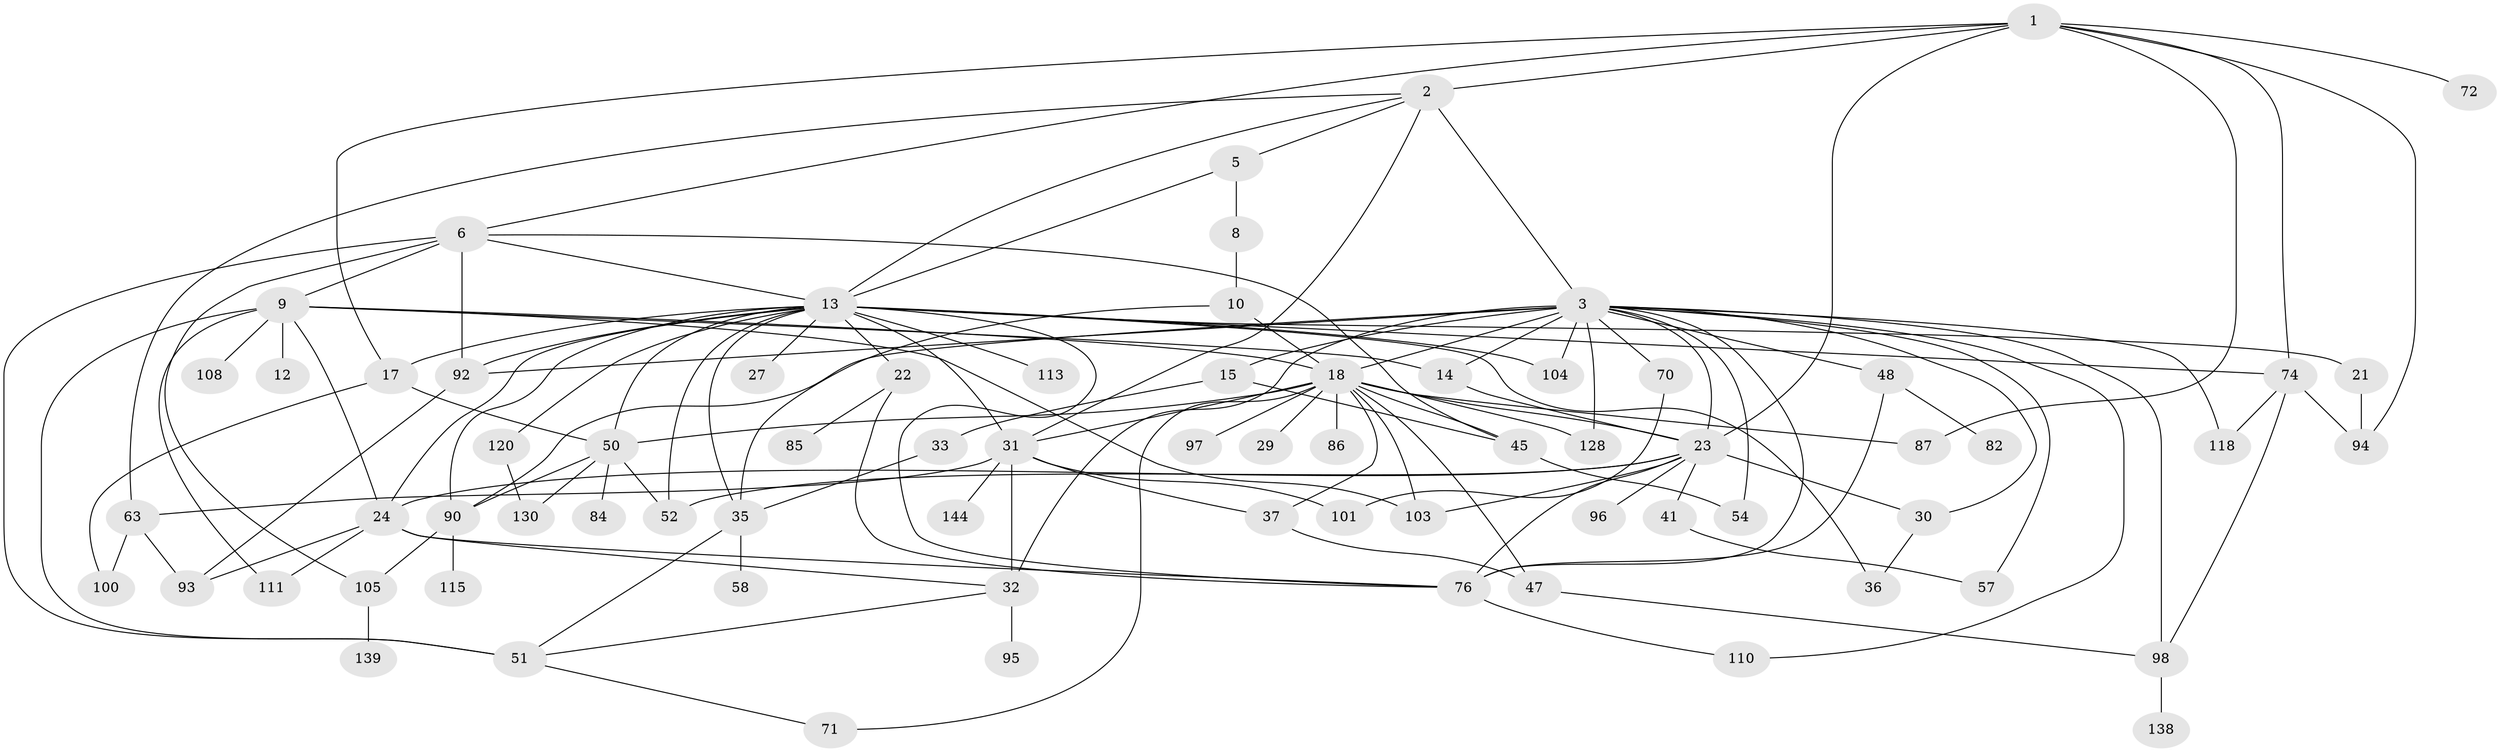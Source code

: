 // original degree distribution, {8: 0.0273972602739726, 6: 0.0273972602739726, 5: 0.0684931506849315, 3: 0.22602739726027396, 4: 0.1917808219178082, 2: 0.2602739726027397, 7: 0.0136986301369863, 1: 0.18493150684931506}
// Generated by graph-tools (version 1.1) at 2025/13/03/09/25 04:13:15]
// undirected, 73 vertices, 134 edges
graph export_dot {
graph [start="1"]
  node [color=gray90,style=filled];
  1;
  2;
  3 [super="+4+25+7+56"];
  5;
  6 [super="+83"];
  8;
  9 [super="+11"];
  10;
  12;
  13 [super="+16+38+19+53"];
  14;
  15;
  17;
  18 [super="+44+141+26"];
  21;
  22;
  23 [super="+49+62"];
  24 [super="+43+61"];
  27 [super="+69"];
  29;
  30 [super="+34+114"];
  31 [super="+77+119"];
  32 [super="+78"];
  33;
  35 [super="+42"];
  36;
  37;
  41 [super="+146"];
  45 [super="+64"];
  47 [super="+55"];
  48;
  50 [super="+68+60"];
  51 [super="+132+81+73"];
  52 [super="+88"];
  54 [super="+80"];
  57;
  58;
  63 [super="+67"];
  70;
  71;
  72;
  74 [super="+131"];
  76 [super="+145+140"];
  82;
  84;
  85;
  86;
  87 [super="+122"];
  90;
  92 [super="+125"];
  93;
  94 [super="+117"];
  95;
  96;
  97;
  98 [super="+135"];
  100;
  101;
  103;
  104;
  105 [super="+106"];
  108;
  110;
  111;
  113;
  115;
  118;
  120;
  128;
  130;
  138;
  139;
  144;
  1 -- 2;
  1 -- 6;
  1 -- 17;
  1 -- 72;
  1 -- 74;
  1 -- 87;
  1 -- 94;
  1 -- 23;
  2 -- 3 [weight=3];
  2 -- 5;
  2 -- 31;
  2 -- 63;
  2 -- 13;
  3 -- 32;
  3 -- 128;
  3 -- 14;
  3 -- 15 [weight=2];
  3 -- 48;
  3 -- 54 [weight=2];
  3 -- 30;
  3 -- 76;
  3 -- 110;
  3 -- 23;
  3 -- 98;
  3 -- 18 [weight=2];
  3 -- 70;
  3 -- 118;
  3 -- 104;
  3 -- 57;
  3 -- 90;
  3 -- 92;
  5 -- 8;
  5 -- 13;
  6 -- 9;
  6 -- 92;
  6 -- 13;
  6 -- 105;
  6 -- 45;
  6 -- 51;
  8 -- 10;
  9 -- 51 [weight=2];
  9 -- 111;
  9 -- 14;
  9 -- 18;
  9 -- 103;
  9 -- 24;
  9 -- 108;
  9 -- 12;
  10 -- 35;
  10 -- 18;
  13 -- 120;
  13 -- 21;
  13 -- 27;
  13 -- 22;
  13 -- 90;
  13 -- 74;
  13 -- 17;
  13 -- 113;
  13 -- 36;
  13 -- 104;
  13 -- 76;
  13 -- 92;
  13 -- 52;
  13 -- 31;
  13 -- 50;
  13 -- 35;
  13 -- 24;
  14 -- 23 [weight=2];
  15 -- 33;
  15 -- 45;
  17 -- 50;
  17 -- 100;
  18 -- 37;
  18 -- 45;
  18 -- 97;
  18 -- 87;
  18 -- 128;
  18 -- 23;
  18 -- 103 [weight=2];
  18 -- 71;
  18 -- 47;
  18 -- 50;
  18 -- 86;
  18 -- 29;
  18 -- 31;
  21 -- 94;
  22 -- 85;
  22 -- 76;
  23 -- 41;
  23 -- 96;
  23 -- 103;
  23 -- 52;
  23 -- 30;
  23 -- 76;
  23 -- 24;
  24 -- 93;
  24 -- 32;
  24 -- 76;
  24 -- 111;
  30 -- 36;
  31 -- 32 [weight=2];
  31 -- 144;
  31 -- 37;
  31 -- 101;
  31 -- 63;
  32 -- 95;
  32 -- 51;
  33 -- 35;
  35 -- 58;
  35 -- 51;
  37 -- 47;
  41 -- 57;
  45 -- 54;
  47 -- 98;
  48 -- 82;
  48 -- 76;
  50 -- 84;
  50 -- 130;
  50 -- 52;
  50 -- 90;
  51 -- 71;
  63 -- 93;
  63 -- 100;
  70 -- 101;
  74 -- 118;
  74 -- 94;
  74 -- 98;
  76 -- 110;
  90 -- 105;
  90 -- 115;
  92 -- 93;
  98 -- 138;
  105 -- 139;
  120 -- 130;
}
